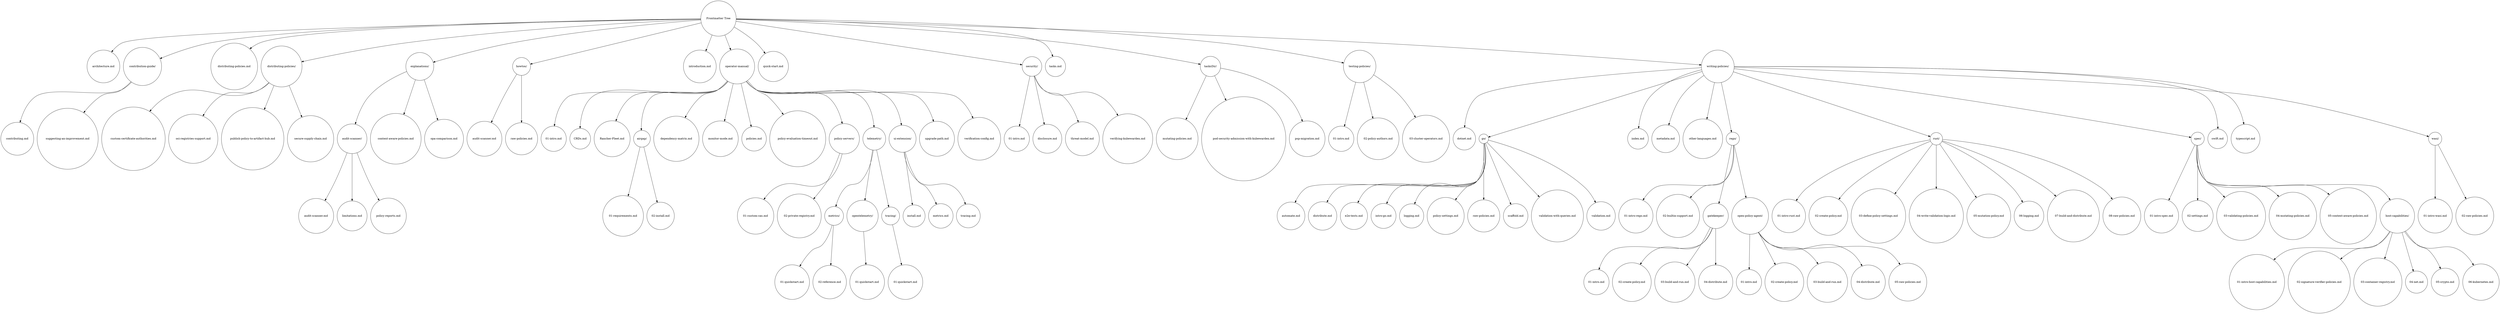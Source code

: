 digraph tree {
	"root" [label="Frontmatter Tree", shape=circle]
	"architecture.md" [label="architecture.md", shape=circle]
	"contribution-guide/" [label="contribution-guide/", shape=circle]
	"distributing-policies.md" [label="distributing-policies.md", shape=circle]
	"distributing-policies/" [label="distributing-policies/", shape=circle]
	"explanations/" [label="explanations/", shape=circle]
	"howtos/" [label="howtos/", shape=circle]
	"introduction.md" [label="introduction.md", shape=circle]
	"operator-manual/" [label="operator-manual/", shape=circle]
	"quick-start.md" [label="quick-start.md", shape=circle]
	"security/" [label="security/", shape=circle]
	"tasks.md" [label="tasks.md", shape=circle]
	"tasksDir/" [label="tasksDir/", shape=circle]
	"testing-policies/" [label="testing-policies/", shape=circle]
	"writing-policies/" [label="writing-policies/", shape=circle]
	"contribution-guide/contributing.md" [label="contributing.md", shape=circle]
	"contribution-guide/suggesting-an-improvement.md" [label="suggesting-an-improvement.md", shape=circle]
	"distributing-policies/custom-certificate-authorities.md" [label="custom-certificate-authorities.md", shape=circle]
	"distributing-policies/oci-registries-support.md" [label="oci-registries-support.md", shape=circle]
	"distributing-policies/publish-policy-to-artifact-hub.md" [label="publish-policy-to-artifact-hub.md", shape=circle]
	"distributing-policies/secure-supply-chain.md" [label="secure-supply-chain.md", shape=circle]
	"audit-scanner/" [label="audit-scanner/", shape=circle]
	"explanations/context-aware-policies.md" [label="context-aware-policies.md", shape=circle]
	"explanations/opa-comparison.md" [label="opa-comparison.md", shape=circle]
	"howtos/audit-scanner.md" [label="audit-scanner.md", shape=circle]
	"howtos/raw-policies.md" [label="raw-policies.md", shape=circle]
	"operator-manual/01-intro.md" [label="01-intro.md", shape=circle]
	"operator-manual/CRDs.md" [label="CRDs.md", shape=circle]
	"operator-manual/Rancher-Fleet.md" [label="Rancher-Fleet.md", shape=circle]
	"airgap/" [label="airgap/", shape=circle]
	"operator-manual/dependency-matrix.md" [label="dependency-matrix.md", shape=circle]
	"operator-manual/monitor-mode.md" [label="monitor-mode.md", shape=circle]
	"operator-manual/policies.md" [label="policies.md", shape=circle]
	"operator-manual/policy-evaluation-timeout.md" [label="policy-evaluation-timeout.md", shape=circle]
	"policy-servers/" [label="policy-servers/", shape=circle]
	"telemetry/" [label="telemetry/", shape=circle]
	"ui-extension/" [label="ui-extension/", shape=circle]
	"operator-manual/upgrade-path.md" [label="upgrade-path.md", shape=circle]
	"operator-manual/verification-config.md" [label="verification-config.md", shape=circle]
	"security/01-intro.md" [label="01-intro.md", shape=circle]
	"security/disclosure.md" [label="disclosure.md", shape=circle]
	"security/threat-model.md" [label="threat-model.md", shape=circle]
	"security/verifying-kubewarden.md" [label="verifying-kubewarden.md", shape=circle]
	"tasksDir/mutating-policies.md" [label="mutating-policies.md", shape=circle]
	"tasksDir/pod-security-admission-with-kubewarden.md" [label="pod-security-admission-with-kubewarden.md", shape=circle]
	"tasksDir/psp-migration.md" [label="psp-migration.md", shape=circle]
	"testing-policies/01-intro.md" [label="01-intro.md", shape=circle]
	"testing-policies/02-policy-authors.md" [label="02-policy-authors.md", shape=circle]
	"testing-policies/03-cluster-operators.md" [label="03-cluster-operators.md", shape=circle]
	"writing-policies/dotnet.md" [label="dotnet.md", shape=circle]
	"go/" [label="go/", shape=circle]
	"writing-policies/index.md" [label="index.md", shape=circle]
	"writing-policies/metadata.md" [label="metadata.md", shape=circle]
	"writing-policies/other-languages.md" [label="other-languages.md", shape=circle]
	"rego/" [label="rego/", shape=circle]
	"rust/" [label="rust/", shape=circle]
	"spec/" [label="spec/", shape=circle]
	"writing-policies/swift.md" [label="swift.md", shape=circle]
	"writing-policies/typescript.md" [label="typescript.md", shape=circle]
	"wasi/" [label="wasi/", shape=circle]
	"explanations/audit-scanner/audit-scanner.md" [label="audit-scanner.md", shape=circle]
	"explanations/audit-scanner/limitations.md" [label="limitations.md", shape=circle]
	"explanations/audit-scanner/policy-reports.md" [label="policy-reports.md", shape=circle]
	"operator-manual/airgap/01-requirements.md" [label="01-requirements.md", shape=circle]
	"operator-manual/airgap/02-install.md" [label="02-install.md", shape=circle]
	"operator-manual/policy-servers/01-custom-cas.md" [label="01-custom-cas.md", shape=circle]
	"operator-manual/policy-servers/02-private-registry.md" [label="02-private-registry.md", shape=circle]
	"metrics/" [label="metrics/", shape=circle]
	"opentelemetry/" [label="opentelemetry/", shape=circle]
	"tracing/" [label="tracing/", shape=circle]
	"operator-manual/ui-extension/install.md" [label="install.md", shape=circle]
	"operator-manual/ui-extension/metrics.md" [label="metrics.md", shape=circle]
	"operator-manual/ui-extension/tracing.md" [label="tracing.md", shape=circle]
	"writing-policies/go/automate.md" [label="automate.md", shape=circle]
	"writing-policies/go/distribute.md" [label="distribute.md", shape=circle]
	"writing-policies/go/e2e-tests.md" [label="e2e-tests.md", shape=circle]
	"writing-policies/go/intro-go.md" [label="intro-go.md", shape=circle]
	"writing-policies/go/logging.md" [label="logging.md", shape=circle]
	"writing-policies/go/policy-settings.md" [label="policy-settings.md", shape=circle]
	"writing-policies/go/raw-policies.md" [label="raw-policies.md", shape=circle]
	"writing-policies/go/scaffold.md" [label="scaffold.md", shape=circle]
	"writing-policies/go/validation-with-queries.md" [label="validation-with-queries.md", shape=circle]
	"writing-policies/go/validation.md" [label="validation.md", shape=circle]
	"writing-policies/rego/01-intro-rego.md" [label="01-intro-rego.md", shape=circle]
	"writing-policies/rego/02-builtin-support.md" [label="02-builtin-support.md", shape=circle]
	"gatekeeper/" [label="gatekeeper/", shape=circle]
	"open-policy-agent/" [label="open-policy-agent/", shape=circle]
	"writing-policies/rust/01-intro-rust.md" [label="01-intro-rust.md", shape=circle]
	"writing-policies/rust/02-create-policy.md" [label="02-create-policy.md", shape=circle]
	"writing-policies/rust/03-define-policy-settings.md" [label="03-define-policy-settings.md", shape=circle]
	"writing-policies/rust/04-write-validation-logic.md" [label="04-write-validation-logic.md", shape=circle]
	"writing-policies/rust/05-mutation-policy.md" [label="05-mutation-policy.md", shape=circle]
	"writing-policies/rust/06-logging.md" [label="06-logging.md", shape=circle]
	"writing-policies/rust/07-build-and-distribute.md" [label="07-build-and-distribute.md", shape=circle]
	"writing-policies/rust/08-raw-policies.md" [label="08-raw-policies.md", shape=circle]
	"writing-policies/spec/01-intro-spec.md" [label="01-intro-spec.md", shape=circle]
	"writing-policies/spec/02-settings.md" [label="02-settings.md", shape=circle]
	"writing-policies/spec/03-validating-policies.md" [label="03-validating-policies.md", shape=circle]
	"writing-policies/spec/04-mutating-policies.md" [label="04-mutating-policies.md", shape=circle]
	"writing-policies/spec/05-context-aware-policies.md" [label="05-context-aware-policies.md", shape=circle]
	"host-capabilities/" [label="host-capabilities/", shape=circle]
	"writing-policies/wasi/01-intro-wasi.md" [label="01-intro-wasi.md", shape=circle]
	"writing-policies/wasi/02-raw-policies.md" [label="02-raw-policies.md", shape=circle]
	"operator-manual/telemetry/metrics/01-quickstart.md" [label="01-quickstart.md", shape=circle]
	"operator-manual/telemetry/metrics/02-reference.md" [label="02-reference.md", shape=circle]
	"operator-manual/telemetry/opentelemetry/01-quickstart.md" [label="01-quickstart.md", shape=circle]
	"operator-manual/telemetry/tracing/01-quickstart.md" [label="01-quickstart.md", shape=circle]
	"writing-policies/rego/gatekeeper/01-intro.md" [label="01-intro.md", shape=circle]
	"writing-policies/rego/gatekeeper/02-create-policy.md" [label="02-create-policy.md", shape=circle]
	"writing-policies/rego/gatekeeper/03-build-and-run.md" [label="03-build-and-run.md", shape=circle]
	"writing-policies/rego/gatekeeper/04-distribute.md" [label="04-distribute.md", shape=circle]
	"writing-policies/rego/open-policy-agent/01-intro.md" [label="01-intro.md", shape=circle]
	"writing-policies/rego/open-policy-agent/02-create-policy.md" [label="02-create-policy.md", shape=circle]
	"writing-policies/rego/open-policy-agent/03-build-and-run.md" [label="03-build-and-run.md", shape=circle]
	"writing-policies/rego/open-policy-agent/04-distribute.md" [label="04-distribute.md", shape=circle]
	"writing-policies/rego/open-policy-agent/05-raw-policies.md" [label="05-raw-policies.md", shape=circle]
	"writing-policies/spec/host-capabilities/01-intro-host-capabilities.md" [label="01-intro-host-capabilities.md", shape=circle]
	"writing-policies/spec/host-capabilities/02-signature-verifier-policies.md" [label="02-signature-verifier-policies.md", shape=circle]
	"writing-policies/spec/host-capabilities/03-container-registry.md" [label="03-container-registry.md", shape=circle]
	"writing-policies/spec/host-capabilities/04-net.md" [label="04-net.md", shape=circle]
	"writing-policies/spec/host-capabilities/05-crypto.md" [label="05-crypto.md", shape=circle]
	"writing-policies/spec/host-capabilities/06-kubernetes.md" [label="06-kubernetes.md", shape=circle]

	"root" -> "architecture.md"
	"root" -> "contribution-guide/"
	"root" -> "distributing-policies.md"
	"root" -> "distributing-policies/"
	"root" -> "explanations/"
	"root" -> "howtos/"
	"root" -> "introduction.md"
	"root" -> "operator-manual/"
	"root" -> "quick-start.md"
	"root" -> "security/"
	"root" -> "tasks.md"
	"root" -> "tasksDir/"
	"root" -> "testing-policies/"
	"root" -> "writing-policies/"
	"contribution-guide/" -> "contribution-guide/contributing.md"
	"contribution-guide/" -> "contribution-guide/suggesting-an-improvement.md"
	"distributing-policies/" -> "distributing-policies/custom-certificate-authorities.md"
	"distributing-policies/" -> "distributing-policies/oci-registries-support.md"
	"distributing-policies/" -> "distributing-policies/publish-policy-to-artifact-hub.md"
	"distributing-policies/" -> "distributing-policies/secure-supply-chain.md"
	"explanations/" -> "audit-scanner/"
	"explanations/" -> "explanations/context-aware-policies.md"
	"explanations/" -> "explanations/opa-comparison.md"
	"howtos/" -> "howtos/audit-scanner.md"
	"howtos/" -> "howtos/raw-policies.md"
	"operator-manual/" -> "operator-manual/01-intro.md"
	"operator-manual/" -> "operator-manual/CRDs.md"
	"operator-manual/" -> "operator-manual/Rancher-Fleet.md"
	"operator-manual/" -> "airgap/"
	"operator-manual/" -> "operator-manual/dependency-matrix.md"
	"operator-manual/" -> "operator-manual/monitor-mode.md"
	"operator-manual/" -> "operator-manual/policies.md"
	"operator-manual/" -> "operator-manual/policy-evaluation-timeout.md"
	"operator-manual/" -> "policy-servers/"
	"operator-manual/" -> "telemetry/"
	"operator-manual/" -> "operator-manual/upgrade-path.md"
	"operator-manual/" -> "operator-manual/verification-config.md"
	"operator-manual/" -> "ui-extension/"
	"security/" -> "security/01-intro.md"
	"security/" -> "security/disclosure.md"
	"security/" -> "security/threat-model.md"
	"security/" -> "security/verifying-kubewarden.md"
	"tasksDir/" -> "tasksDir/mutating-policies.md"
	"tasksDir/" -> "tasksDir/pod-security-admission-with-kubewarden.md"
	"tasksDir/" -> "tasksDir/psp-migration.md"
	"testing-policies/" -> "testing-policies/01-intro.md"
	"testing-policies/" -> "testing-policies/02-policy-authors.md"
	"testing-policies/" -> "testing-policies/03-cluster-operators.md"
	"writing-policies/" -> "writing-policies/dotnet.md"
	"writing-policies/" -> "go/"
	"writing-policies/" -> "writing-policies/index.md"
	"writing-policies/" -> "writing-policies/metadata.md"
	"writing-policies/" -> "writing-policies/other-languages.md"
	"writing-policies/" -> "rego/"
	"writing-policies/" -> "rust/"
	"writing-policies/" -> "spec/"
	"writing-policies/" -> "writing-policies/swift.md"
	"writing-policies/" -> "writing-policies/typescript.md"
	"writing-policies/" -> "wasi/"
	"audit-scanner/" -> "explanations/audit-scanner/limitations.md"
	"audit-scanner/" -> "explanations/audit-scanner/policy-reports.md"
	"audit-scanner/" -> "explanations/audit-scanner/audit-scanner.md"
	"airgap/" -> "operator-manual/airgap/01-requirements.md"
	"airgap/" -> "operator-manual/airgap/02-install.md"
	"policy-servers/" -> "operator-manual/policy-servers/01-custom-cas.md"
	"policy-servers/" -> "operator-manual/policy-servers/02-private-registry.md"
	"telemetry/" -> "metrics/"
	"telemetry/" -> "opentelemetry/"
	"telemetry/" -> "tracing/"
	"ui-extension/" -> "operator-manual/ui-extension/install.md"
	"ui-extension/" -> "operator-manual/ui-extension/metrics.md"
	"ui-extension/" -> "operator-manual/ui-extension/tracing.md"
	"go/" -> "writing-policies/go/intro-go.md"
	"go/" -> "writing-policies/go/scaffold.md"
	"go/" -> "writing-policies/go/policy-settings.md"
	"go/" -> "writing-policies/go/validation.md"
	"go/" -> "writing-policies/go/logging.md"
	"go/" -> "writing-policies/go/e2e-tests.md"
	"go/" -> "writing-policies/go/automate.md"
	"go/" -> "writing-policies/go/distribute.md"
	"go/" -> "writing-policies/go/validation-with-queries.md"
	"go/" -> "writing-policies/go/raw-policies.md"
	"rego/" -> "writing-policies/rego/01-intro-rego.md"
	"rego/" -> "writing-policies/rego/02-builtin-support.md"
	"rego/" -> "gatekeeper/"
	"rego/" -> "open-policy-agent/"
	"rust/" -> "writing-policies/rust/01-intro-rust.md"
	"rust/" -> "writing-policies/rust/02-create-policy.md"
	"rust/" -> "writing-policies/rust/03-define-policy-settings.md"
	"rust/" -> "writing-policies/rust/04-write-validation-logic.md"
	"rust/" -> "writing-policies/rust/05-mutation-policy.md"
	"rust/" -> "writing-policies/rust/06-logging.md"
	"rust/" -> "writing-policies/rust/07-build-and-distribute.md"
	"rust/" -> "writing-policies/rust/08-raw-policies.md"
	"spec/" -> "writing-policies/spec/01-intro-spec.md"
	"spec/" -> "writing-policies/spec/02-settings.md"
	"spec/" -> "writing-policies/spec/03-validating-policies.md"
	"spec/" -> "writing-policies/spec/04-mutating-policies.md"
	"spec/" -> "writing-policies/spec/05-context-aware-policies.md"
	"spec/" -> "host-capabilities/"
	"wasi/" -> "writing-policies/wasi/01-intro-wasi.md"
	"wasi/" -> "writing-policies/wasi/02-raw-policies.md"
	"metrics/" -> "operator-manual/telemetry/metrics/01-quickstart.md"
	"metrics/" -> "operator-manual/telemetry/metrics/02-reference.md"
	"opentelemetry/" -> "operator-manual/telemetry/opentelemetry/01-quickstart.md"
	"tracing/" -> "operator-manual/telemetry/tracing/01-quickstart.md"
	"gatekeeper/" -> "writing-policies/rego/gatekeeper/01-intro.md"
	"gatekeeper/" -> "writing-policies/rego/gatekeeper/02-create-policy.md"
	"gatekeeper/" -> "writing-policies/rego/gatekeeper/03-build-and-run.md"
	"gatekeeper/" -> "writing-policies/rego/gatekeeper/04-distribute.md"
	"open-policy-agent/" -> "writing-policies/rego/open-policy-agent/01-intro.md"
	"open-policy-agent/" -> "writing-policies/rego/open-policy-agent/02-create-policy.md"
	"open-policy-agent/" -> "writing-policies/rego/open-policy-agent/03-build-and-run.md"
	"open-policy-agent/" -> "writing-policies/rego/open-policy-agent/04-distribute.md"
	"open-policy-agent/" -> "writing-policies/rego/open-policy-agent/05-raw-policies.md"
	"host-capabilities/" -> "writing-policies/spec/host-capabilities/01-intro-host-capabilities.md"
	"host-capabilities/" -> "writing-policies/spec/host-capabilities/02-signature-verifier-policies.md"
	"host-capabilities/" -> "writing-policies/spec/host-capabilities/03-container-registry.md"
	"host-capabilities/" -> "writing-policies/spec/host-capabilities/04-net.md"
	"host-capabilities/" -> "writing-policies/spec/host-capabilities/05-crypto.md"
	"host-capabilities/" -> "writing-policies/spec/host-capabilities/06-kubernetes.md"
}